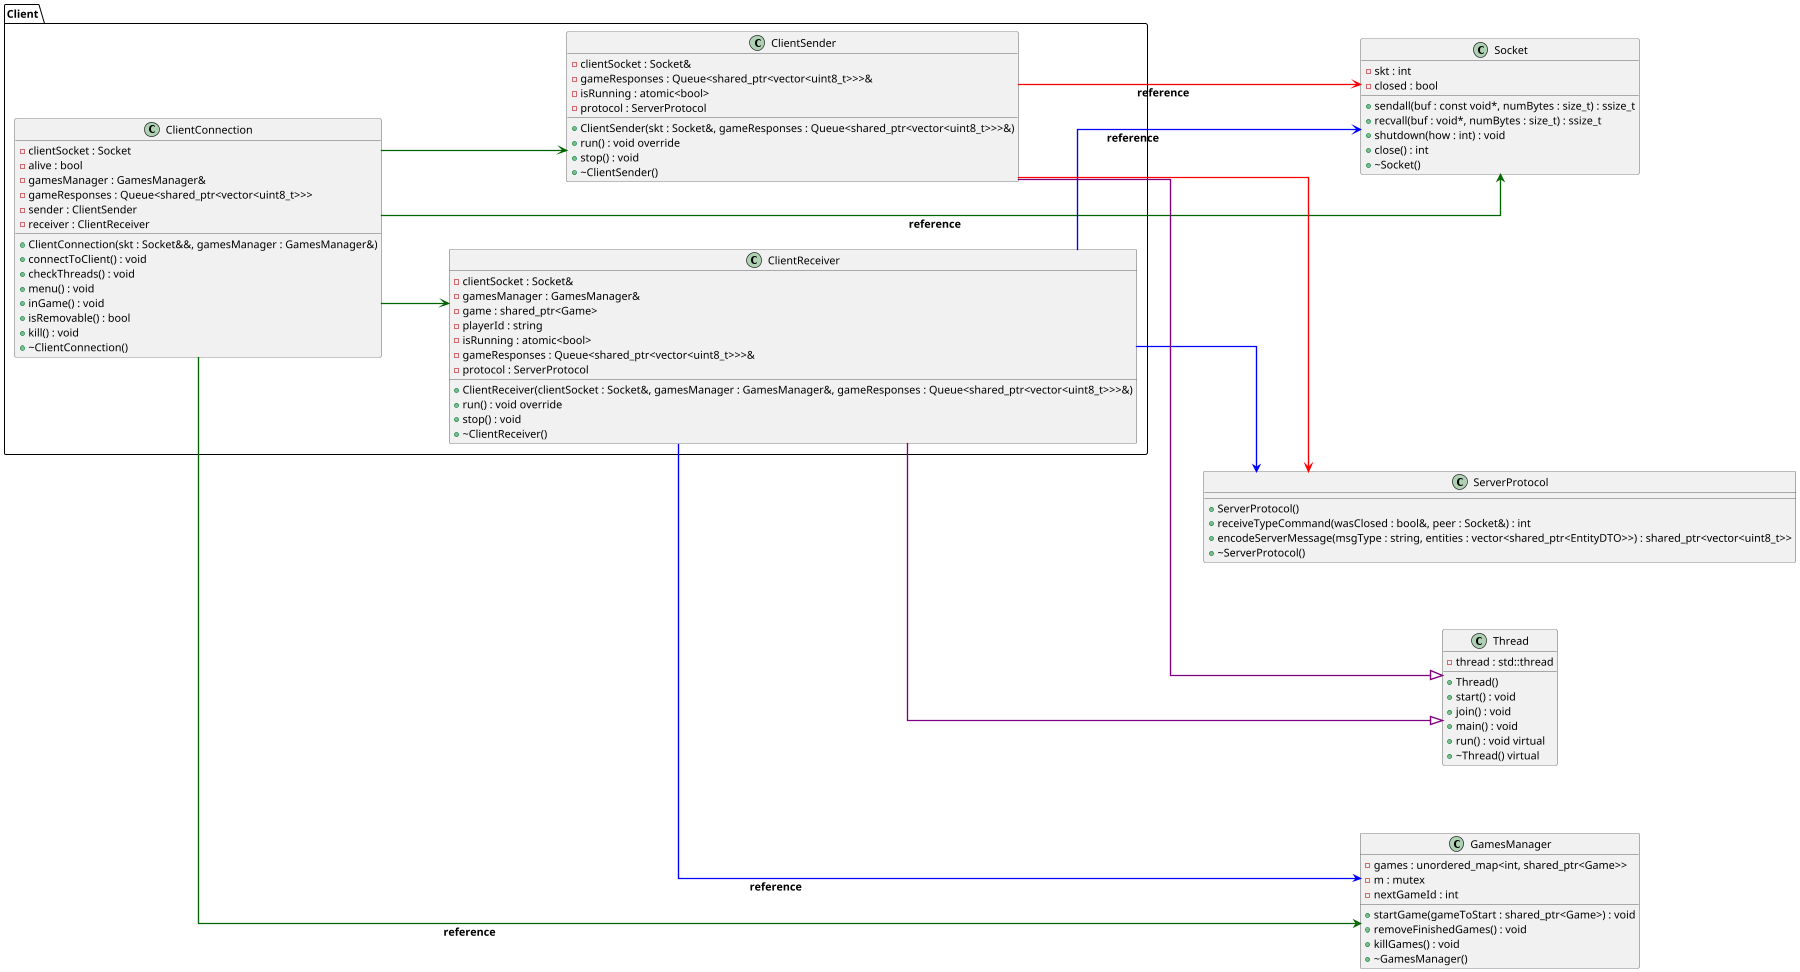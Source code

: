 @startuml

scale 1800 width

left to right direction
skinparam nodesep 100
skinparam ranksep 100
skinparam linetype ortho
skinparam shadowing false
skinparam sequenceParticipant underline
skinparam sequenceArrowThickness 2

skinparam sequenceMessageAlign center
skinparam sequenceLifeLineBorderColor black


skinparam classArrow {
    Color black
    FontSize 20
    FontStyle bold
}
skinparam defaultFontName Arial
skinparam defaultFontSize 16

together {
    package "Client" {
        class ClientConnection {
            - clientSocket : Socket
            - alive : bool
            - gamesManager : GamesManager&
            - gameResponses : Queue<shared_ptr<vector<uint8_t>>>
            - sender : ClientSender
            - receiver : ClientReceiver
            + ClientConnection(skt : Socket&&, gamesManager : GamesManager&)
            + connectToClient() : void
            + checkThreads() : void
            + menu() : void
            + inGame() : void
            + isRemovable() : bool
            + kill() : void
            + ~ClientConnection()
        }

        class ClientReceiver {
            - clientSocket : Socket&
            - gamesManager : GamesManager&
            - game : shared_ptr<Game>
            - playerId : string
            - isRunning : atomic<bool>
            - gameResponses : Queue<shared_ptr<vector<uint8_t>>>&
            - protocol : ServerProtocol
            + ClientReceiver(clientSocket : Socket&, gamesManager : GamesManager&, gameResponses : Queue<shared_ptr<vector<uint8_t>>>&)
            + run() : void override
            + stop() : void
            + ~ClientReceiver()
        }

        class ClientSender {
            - clientSocket : Socket&
            - gameResponses : Queue<shared_ptr<vector<uint8_t>>>&
            - isRunning : atomic<bool>
            - protocol : ServerProtocol
            + ClientSender(skt : Socket&, gameResponses : Queue<shared_ptr<vector<uint8_t>>>&)
            + run() : void override
            + stop() : void
            + ~ClientSender()
        }
    }

    class Socket {
        - skt : int
        - closed : bool
        + sendall(buf : const void*, numBytes : size_t) : ssize_t
        + recvall(buf : void*, numBytes : size_t) : ssize_t
        + shutdown(how : int) : void
        + close() : int
        + ~Socket()
    }
}

class ServerProtocol {
    + ServerProtocol()
    + receiveTypeCommand(wasClosed : bool&, peer : Socket&) : int
    + encodeServerMessage(msgType : string, entities : vector<shared_ptr<EntityDTO>>) : shared_ptr<vector<uint8_t>>
    + ~ServerProtocol()
}

class Thread {
    - thread : std::thread
    + Thread()
    + start() : void
    + join() : void
    + main() : void
    + run() : void virtual
    + ~Thread() virtual
}

class GamesManager {
    - games : unordered_map<int, shared_ptr<Game>>
    - m : mutex
    - nextGameId : int
    + startGame(gameToStart : shared_ptr<Game>) : void
    + removeFinishedGames() : void
    + killGames() : void
    + ~GamesManager()
}

ClientConnection -[#DarkGreen]-> Socket : reference 
ClientConnection -[#DarkGreen]-> GamesManager : reference 
ClientConnection -[#DarkGreen]-> ClientSender 
ClientConnection -[#DarkGreen]-> ClientReceiver 

ClientReceiver -[#Blue]-> Socket : reference 
ClientReceiver -[#Blue]-> GamesManager : reference 
ClientReceiver -[#Blue]-> ServerProtocol 

ClientSender -[#Red]-> Socket : reference 
ClientSender -[#Red]-> ServerProtocol  

ClientReceiver -[#Purple]-|> Thread   
ClientSender -[#Purple]-|> Thread  

@enduml
